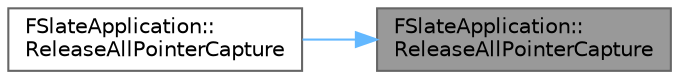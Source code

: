 digraph "FSlateApplication::ReleaseAllPointerCapture"
{
 // INTERACTIVE_SVG=YES
 // LATEX_PDF_SIZE
  bgcolor="transparent";
  edge [fontname=Helvetica,fontsize=10,labelfontname=Helvetica,labelfontsize=10];
  node [fontname=Helvetica,fontsize=10,shape=box,height=0.2,width=0.4];
  rankdir="RL";
  Node1 [id="Node000001",label="FSlateApplication::\lReleaseAllPointerCapture",height=0.2,width=0.4,color="gray40", fillcolor="grey60", style="filled", fontcolor="black",tooltip="Releases capture for every pointer on every user from whatever it currently is on."];
  Node1 -> Node2 [id="edge1_Node000001_Node000002",dir="back",color="steelblue1",style="solid",tooltip=" "];
  Node2 [id="Node000002",label="FSlateApplication::\lReleaseAllPointerCapture",height=0.2,width=0.4,color="grey40", fillcolor="white", style="filled",URL="$dc/df2/classFSlateApplication.html#a4ae572cf0ca87a97c045963591682c0c",tooltip="Releases capture for every pointer belonging to the given user index particular user."];
}
